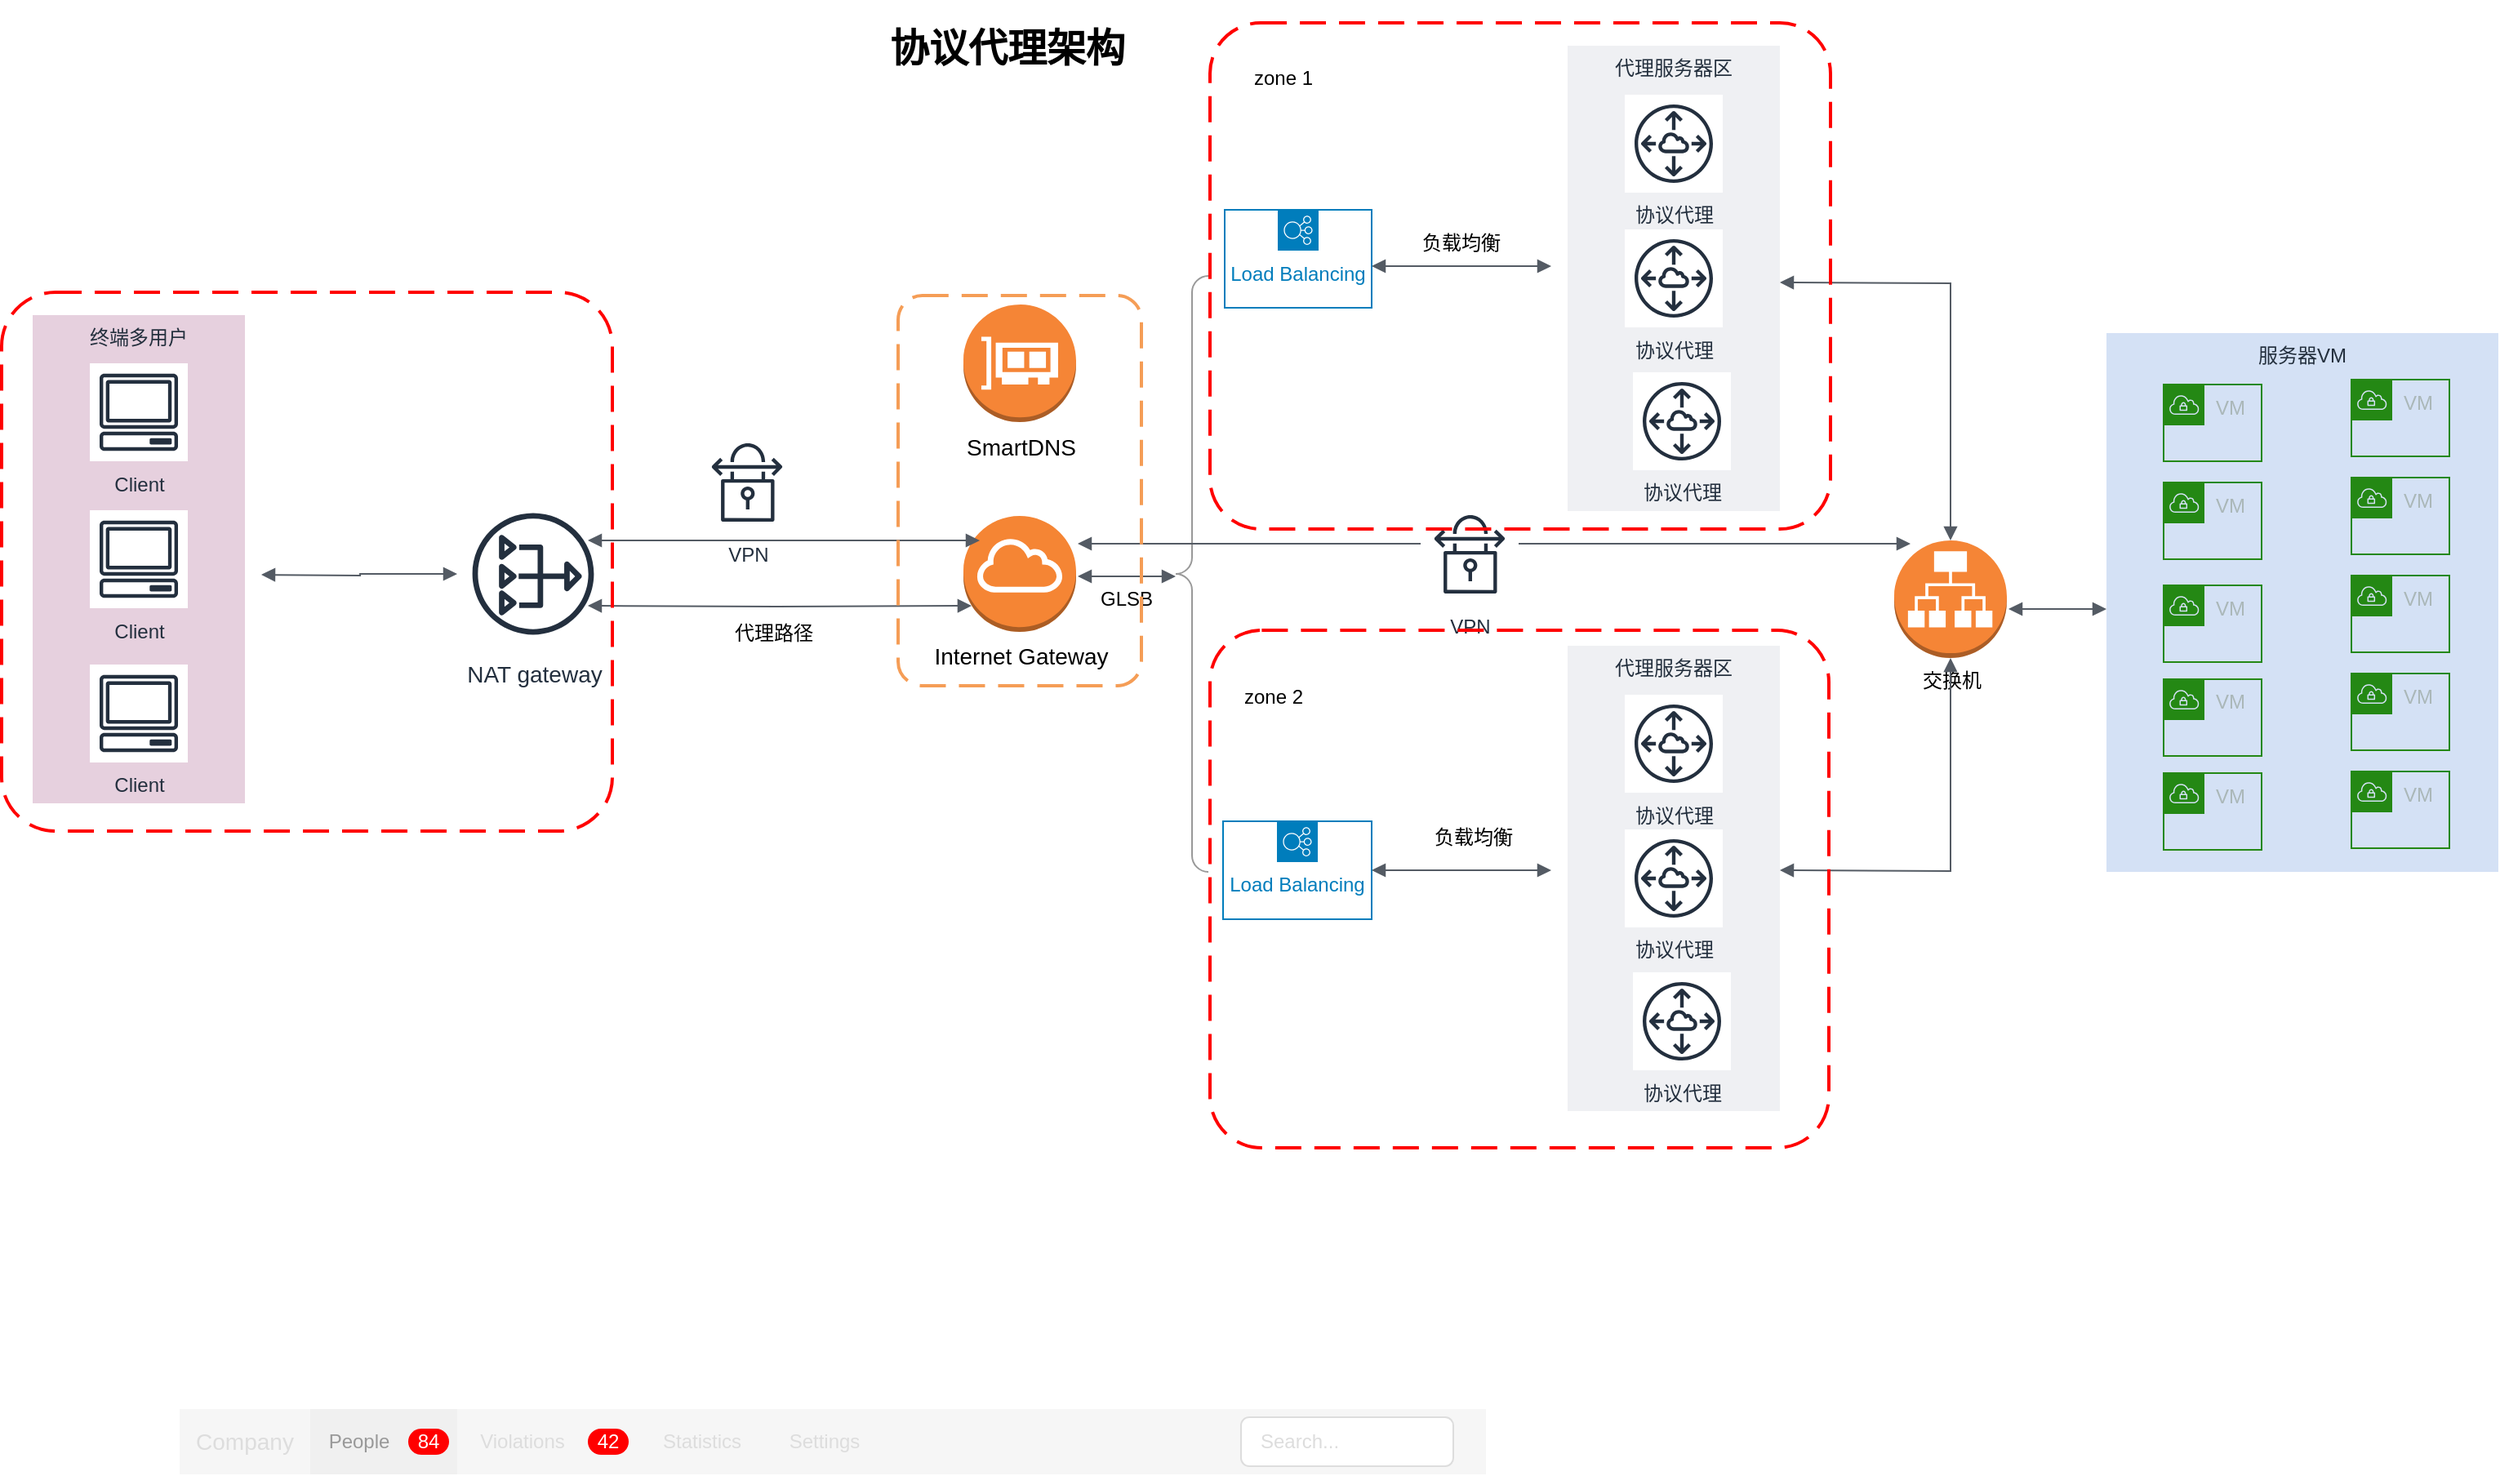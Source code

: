 <mxfile version="10.7.7" type="github"><diagram id="v2xah0UKLATBoCqVRAV9" name="Page-1"><mxGraphModel dx="2274" dy="795" grid="0" gridSize="10" guides="1" tooltips="1" connect="1" arrows="1" fold="1" page="0" pageScale="1" pageWidth="827" pageHeight="1169" math="0" shadow="0"><root><mxCell id="0"/><mxCell id="1" parent="0"/><mxCell id="vIUbXGy4DG-aW-9Jf2vl-86" value="服务器VM" style="fillColor=#D4E1F5;strokeColor=none;dashed=0;verticalAlign=top;fontStyle=0;fontColor=#232F3D;" parent="1" vertex="1"><mxGeometry x="1250" y="431" width="240" height="330" as="geometry"/></mxCell><mxCell id="vIUbXGy4DG-aW-9Jf2vl-73" value="终端多用户" style="fillColor=#E6D0DE;strokeColor=none;dashed=0;verticalAlign=top;fontStyle=0;fontColor=#232F3D;" parent="1" vertex="1"><mxGeometry x="-20" y="420" width="130" height="299" as="geometry"/></mxCell><mxCell id="vIUbXGy4DG-aW-9Jf2vl-11" value="Load Balancing" style="outlineConnect=0;gradientColor=none;html=1;whiteSpace=wrap;fontSize=12;fontStyle=0;shape=mxgraph.aws4.groupCenter;grIcon=mxgraph.aws4.group_elastic_load_balancing;grStroke=1;strokeColor=#007DBC;fillColor=none;verticalAlign=top;align=center;fontColor=#007DBC;dashed=0;spacingTop=25;" parent="1" vertex="1"><mxGeometry x="710" y="355.5" width="90" height="60" as="geometry"/></mxCell><mxCell id="vIUbXGy4DG-aW-9Jf2vl-12" value="Load Balancing" style="outlineConnect=0;gradientColor=none;html=1;whiteSpace=wrap;fontSize=12;fontStyle=0;shape=mxgraph.aws4.groupCenter;grIcon=mxgraph.aws4.group_elastic_load_balancing;grStroke=1;strokeColor=#007DBC;fillColor=none;verticalAlign=top;align=center;fontColor=#007DBC;dashed=0;spacingTop=25;" parent="1" vertex="1"><mxGeometry x="709" y="730" width="91" height="60" as="geometry"/></mxCell><mxCell id="vIUbXGy4DG-aW-9Jf2vl-26" value="" style="html=1;shadow=0;dashed=0;shape=mxgraph.bootstrap.rect;fillColor=#f6f6f6;strokeColor=none;whiteSpace=wrap;" parent="1" vertex="1"><mxGeometry x="70" y="1090" width="800" height="40" as="geometry"/></mxCell><mxCell id="vIUbXGy4DG-aW-9Jf2vl-27" value="Company" style="html=1;shadow=0;dashed=0;fillColor=none;strokeColor=none;shape=mxgraph.bootstrap.rect;fontColor=#dddddd;fontSize=14;whiteSpace=wrap;" parent="vIUbXGy4DG-aW-9Jf2vl-26" vertex="1"><mxGeometry width="80" height="40" as="geometry"/></mxCell><mxCell id="vIUbXGy4DG-aW-9Jf2vl-28" value="People" style="html=1;shadow=0;dashed=0;shape=mxgraph.bootstrap.rect;fillColor=#f0f0f0;strokeColor=none;fontColor=#999999;spacingRight=30;whiteSpace=wrap;" parent="vIUbXGy4DG-aW-9Jf2vl-26" vertex="1"><mxGeometry x="80" width="90" height="40" as="geometry"/></mxCell><mxCell id="vIUbXGy4DG-aW-9Jf2vl-29" value="84" style="html=1;shadow=0;dashed=0;shape=mxgraph.bootstrap.rrect;rSize=8;fillColor=#ff0000;strokeColor=none;fontColor=#ffffff;whiteSpace=wrap;" parent="vIUbXGy4DG-aW-9Jf2vl-28" vertex="1"><mxGeometry x="1" y="0.5" width="25" height="16" relative="1" as="geometry"><mxPoint x="-30" y="-8" as="offset"/></mxGeometry></mxCell><mxCell id="vIUbXGy4DG-aW-9Jf2vl-30" value="Violations" style="html=1;shadow=0;dashed=0;fillColor=none;strokeColor=none;shape=mxgraph.bootstrap.rect;fontColor=#dddddd;spacingRight=30;whiteSpace=wrap;" parent="vIUbXGy4DG-aW-9Jf2vl-26" vertex="1"><mxGeometry x="170" width="110" height="40" as="geometry"/></mxCell><mxCell id="vIUbXGy4DG-aW-9Jf2vl-31" value="42" style="html=1;shadow=0;dashed=0;shape=mxgraph.bootstrap.rrect;rSize=8;fillColor=#ff0000;strokeColor=none;fontColor=#ffffff;whiteSpace=wrap;" parent="vIUbXGy4DG-aW-9Jf2vl-30" vertex="1"><mxGeometry x="1" y="0.5" width="25" height="16" relative="1" as="geometry"><mxPoint x="-30" y="-8" as="offset"/></mxGeometry></mxCell><mxCell id="vIUbXGy4DG-aW-9Jf2vl-32" value="Statistics" style="html=1;shadow=0;dashed=0;fillColor=none;strokeColor=none;shape=mxgraph.bootstrap.rect;fontColor=#dddddd;whiteSpace=wrap;" parent="vIUbXGy4DG-aW-9Jf2vl-26" vertex="1"><mxGeometry x="280" width="80" height="40" as="geometry"/></mxCell><mxCell id="vIUbXGy4DG-aW-9Jf2vl-33" value="Settings" style="html=1;shadow=0;dashed=0;fillColor=none;strokeColor=none;shape=mxgraph.bootstrap.rect;fontColor=#dddddd;whiteSpace=wrap;" parent="vIUbXGy4DG-aW-9Jf2vl-26" vertex="1"><mxGeometry x="360" width="70" height="40" as="geometry"/></mxCell><mxCell id="vIUbXGy4DG-aW-9Jf2vl-34" value="Search..." style="html=1;shadow=0;dashed=0;shape=mxgraph.bootstrap.rrect;rSize=5;fillColor=#ffffff;strokeColor=#dddddd;fontColor=#dddddd;align=left;spacingLeft=10;whiteSpace=wrap;" parent="vIUbXGy4DG-aW-9Jf2vl-26" vertex="1"><mxGeometry x="650" y="5" width="130" height="30" as="geometry"/></mxCell><mxCell id="vIUbXGy4DG-aW-9Jf2vl-38" value="" style="labelPosition=right;align=left;strokeWidth=1;shape=mxgraph.mockup.markup.curlyBrace;html=1;shadow=0;dashed=0;strokeColor=#999999;direction=north;" parent="1" vertex="1"><mxGeometry x="680" y="396" width="20" height="365" as="geometry"/></mxCell><mxCell id="vIUbXGy4DG-aW-9Jf2vl-39" value="GLSB" style="text;html=1;strokeColor=none;fillColor=none;align=center;verticalAlign=middle;whiteSpace=wrap;rounded=0;" parent="1" vertex="1"><mxGeometry x="620" y="584" width="60" height="20" as="geometry"/></mxCell><mxCell id="vIUbXGy4DG-aW-9Jf2vl-42" value="&lt;font style=&quot;font-size: 14px&quot;&gt;Internet Gateway&lt;/font&gt;" style="outlineConnect=0;dashed=0;verticalLabelPosition=bottom;verticalAlign=top;align=center;html=1;shape=mxgraph.aws3.internet_gateway;fillColor=#F58534;gradientColor=none;" parent="1" vertex="1"><mxGeometry x="550" y="543" width="69" height="71" as="geometry"/></mxCell><mxCell id="vIUbXGy4DG-aW-9Jf2vl-45" value="Client" style="outlineConnect=0;fontColor=#232F3E;gradientColor=none;strokeColor=#232F3E;fillColor=#ffffff;dashed=0;verticalLabelPosition=bottom;verticalAlign=top;align=center;html=1;fontSize=12;fontStyle=0;aspect=fixed;shape=mxgraph.aws4.resourceIcon;resIcon=mxgraph.aws4.client;" parent="1" vertex="1"><mxGeometry x="15" y="449.5" width="60" height="60" as="geometry"/></mxCell><mxCell id="vIUbXGy4DG-aW-9Jf2vl-47" value="VPN&lt;br&gt;" style="outlineConnect=0;fontColor=#232F3E;gradientColor=none;strokeColor=#232F3E;fillColor=#ffffff;dashed=0;verticalLabelPosition=bottom;verticalAlign=top;align=center;html=1;fontSize=12;fontStyle=0;aspect=fixed;shape=mxgraph.aws4.resourceIcon;resIcon=mxgraph.aws4.vpn_connection;" parent="1" vertex="1"><mxGeometry x="387.5" y="492.5" width="60" height="60" as="geometry"/></mxCell><mxCell id="vIUbXGy4DG-aW-9Jf2vl-48" value="&lt;font style=&quot;font-size: 14px&quot;&gt;NAT gateway&lt;/font&gt;" style="outlineConnect=0;fontColor=#232F3E;gradientColor=none;strokeColor=#232F3E;fillColor=#ffffff;dashed=0;verticalLabelPosition=bottom;verticalAlign=top;align=center;html=1;fontSize=12;fontStyle=0;aspect=fixed;shape=mxgraph.aws4.resourceIcon;resIcon=mxgraph.aws4.nat_gateway;" parent="1" vertex="1"><mxGeometry x="240" y="532" width="93" height="93" as="geometry"/></mxCell><mxCell id="vIUbXGy4DG-aW-9Jf2vl-50" value="Client" style="outlineConnect=0;fontColor=#232F3E;gradientColor=none;strokeColor=#232F3E;fillColor=#ffffff;dashed=0;verticalLabelPosition=bottom;verticalAlign=top;align=center;html=1;fontSize=12;fontStyle=0;aspect=fixed;shape=mxgraph.aws4.resourceIcon;resIcon=mxgraph.aws4.client;" parent="1" vertex="1"><mxGeometry x="15" y="539.5" width="60" height="60" as="geometry"/></mxCell><mxCell id="vIUbXGy4DG-aW-9Jf2vl-51" value="Client" style="outlineConnect=0;fontColor=#232F3E;gradientColor=none;strokeColor=#232F3E;fillColor=#ffffff;dashed=0;verticalLabelPosition=bottom;verticalAlign=top;align=center;html=1;fontSize=12;fontStyle=0;aspect=fixed;shape=mxgraph.aws4.resourceIcon;resIcon=mxgraph.aws4.client;" parent="1" vertex="1"><mxGeometry x="15" y="634" width="60" height="60" as="geometry"/></mxCell><mxCell id="vIUbXGy4DG-aW-9Jf2vl-67" value="代理服务器区" style="fillColor=#EFF0F3;strokeColor=none;dashed=0;verticalAlign=top;fontStyle=0;fontColor=#232F3D;" parent="1" vertex="1"><mxGeometry x="920" y="622.5" width="130" height="285" as="geometry"/></mxCell><mxCell id="vIUbXGy4DG-aW-9Jf2vl-68" value="协议代理&lt;br&gt;" style="outlineConnect=0;fontColor=#232F3E;gradientColor=none;strokeColor=#232F3E;fillColor=#ffffff;dashed=0;verticalLabelPosition=bottom;verticalAlign=top;align=center;html=1;fontSize=12;fontStyle=0;aspect=fixed;shape=mxgraph.aws4.resourceIcon;resIcon=mxgraph.aws4.peering;" parent="1" vertex="1"><mxGeometry x="955" y="652.5" width="60" height="60" as="geometry"/></mxCell><mxCell id="vIUbXGy4DG-aW-9Jf2vl-69" value="协议代理&lt;br&gt;" style="outlineConnect=0;fontColor=#232F3E;gradientColor=none;strokeColor=#232F3E;fillColor=#ffffff;dashed=0;verticalLabelPosition=bottom;verticalAlign=top;align=center;html=1;fontSize=12;fontStyle=0;aspect=fixed;shape=mxgraph.aws4.resourceIcon;resIcon=mxgraph.aws4.peering;" parent="1" vertex="1"><mxGeometry x="960" y="822.5" width="60" height="60" as="geometry"/></mxCell><mxCell id="vIUbXGy4DG-aW-9Jf2vl-70" value="协议代理&lt;br&gt;" style="outlineConnect=0;fontColor=#232F3E;gradientColor=none;strokeColor=#232F3E;fillColor=#ffffff;dashed=0;verticalLabelPosition=bottom;verticalAlign=top;align=center;html=1;fontSize=12;fontStyle=0;aspect=fixed;shape=mxgraph.aws4.resourceIcon;resIcon=mxgraph.aws4.peering;" parent="1" vertex="1"><mxGeometry x="955" y="735" width="60" height="60" as="geometry"/></mxCell><mxCell id="vIUbXGy4DG-aW-9Jf2vl-72" value="" style="edgeStyle=orthogonalEdgeStyle;html=1;endArrow=block;elbow=vertical;startArrow=block;startFill=1;endFill=1;strokeColor=#545B64;rounded=0;" parent="1" edge="1"><mxGeometry width="100" relative="1" as="geometry"><mxPoint x="320" y="558" as="sourcePoint"/><mxPoint x="560" y="558" as="targetPoint"/></mxGeometry></mxCell><mxCell id="vIUbXGy4DG-aW-9Jf2vl-77" value="" style="edgeStyle=orthogonalEdgeStyle;html=1;endArrow=block;elbow=vertical;startArrow=block;startFill=1;endFill=1;strokeColor=#545B64;rounded=0;" parent="1" target="vIUbXGy4DG-aW-9Jf2vl-48" edge="1"><mxGeometry width="100" relative="1" as="geometry"><mxPoint x="120" y="579" as="sourcePoint"/><mxPoint x="130" y="570" as="targetPoint"/></mxGeometry></mxCell><mxCell id="vIUbXGy4DG-aW-9Jf2vl-78" value="" style="edgeStyle=orthogonalEdgeStyle;html=1;endArrow=block;elbow=vertical;startArrow=block;startFill=1;endFill=1;strokeColor=#545B64;rounded=0;entryX=0.072;entryY=0.775;entryDx=0;entryDy=0;entryPerimeter=0;" parent="1" target="vIUbXGy4DG-aW-9Jf2vl-42" edge="1"><mxGeometry width="100" relative="1" as="geometry"><mxPoint x="320" y="598" as="sourcePoint"/><mxPoint x="350" y="600" as="targetPoint"/></mxGeometry></mxCell><mxCell id="vIUbXGy4DG-aW-9Jf2vl-87" value="VM" style="points=[[0,0],[0.25,0],[0.5,0],[0.75,0],[1,0],[1,0.25],[1,0.5],[1,0.75],[1,1],[0.75,1],[0.5,1],[0.25,1],[0,1],[0,0.75],[0,0.5],[0,0.25]];outlineConnect=0;gradientColor=none;html=1;whiteSpace=wrap;fontSize=12;fontStyle=0;shape=mxgraph.aws4.group;grIcon=mxgraph.aws4.group_vpc;strokeColor=#248814;fillColor=none;verticalAlign=top;align=left;spacingLeft=30;fontColor=#AAB7B8;dashed=0;" parent="1" vertex="1"><mxGeometry x="1285" y="462.5" width="60" height="47" as="geometry"/></mxCell><mxCell id="vIUbXGy4DG-aW-9Jf2vl-88" value="VM" style="points=[[0,0],[0.25,0],[0.5,0],[0.75,0],[1,0],[1,0.25],[1,0.5],[1,0.75],[1,1],[0.75,1],[0.5,1],[0.25,1],[0,1],[0,0.75],[0,0.5],[0,0.25]];outlineConnect=0;gradientColor=none;html=1;whiteSpace=wrap;fontSize=12;fontStyle=0;shape=mxgraph.aws4.group;grIcon=mxgraph.aws4.group_vpc;strokeColor=#248814;fillColor=none;verticalAlign=top;align=left;spacingLeft=30;fontColor=#AAB7B8;dashed=0;" parent="1" vertex="1"><mxGeometry x="1285" y="522.5" width="60" height="47" as="geometry"/></mxCell><mxCell id="vIUbXGy4DG-aW-9Jf2vl-89" value="VM" style="points=[[0,0],[0.25,0],[0.5,0],[0.75,0],[1,0],[1,0.25],[1,0.5],[1,0.75],[1,1],[0.75,1],[0.5,1],[0.25,1],[0,1],[0,0.75],[0,0.5],[0,0.25]];outlineConnect=0;gradientColor=none;html=1;whiteSpace=wrap;fontSize=12;fontStyle=0;shape=mxgraph.aws4.group;grIcon=mxgraph.aws4.group_vpc;strokeColor=#248814;fillColor=none;verticalAlign=top;align=left;spacingLeft=30;fontColor=#AAB7B8;dashed=0;" parent="1" vertex="1"><mxGeometry x="1285" y="585.5" width="60" height="47" as="geometry"/></mxCell><mxCell id="vIUbXGy4DG-aW-9Jf2vl-90" value="VM" style="points=[[0,0],[0.25,0],[0.5,0],[0.75,0],[1,0],[1,0.25],[1,0.5],[1,0.75],[1,1],[0.75,1],[0.5,1],[0.25,1],[0,1],[0,0.75],[0,0.5],[0,0.25]];outlineConnect=0;gradientColor=none;html=1;whiteSpace=wrap;fontSize=12;fontStyle=0;shape=mxgraph.aws4.group;grIcon=mxgraph.aws4.group_vpc;strokeColor=#248814;fillColor=none;verticalAlign=top;align=left;spacingLeft=30;fontColor=#AAB7B8;dashed=0;" parent="1" vertex="1"><mxGeometry x="1285" y="643" width="60" height="47" as="geometry"/></mxCell><mxCell id="vIUbXGy4DG-aW-9Jf2vl-91" value="VM" style="points=[[0,0],[0.25,0],[0.5,0],[0.75,0],[1,0],[1,0.25],[1,0.5],[1,0.75],[1,1],[0.75,1],[0.5,1],[0.25,1],[0,1],[0,0.75],[0,0.5],[0,0.25]];outlineConnect=0;gradientColor=none;html=1;whiteSpace=wrap;fontSize=12;fontStyle=0;shape=mxgraph.aws4.group;grIcon=mxgraph.aws4.group_vpc;strokeColor=#248814;fillColor=none;verticalAlign=top;align=left;spacingLeft=30;fontColor=#AAB7B8;dashed=0;" parent="1" vertex="1"><mxGeometry x="1285" y="700.5" width="60" height="47" as="geometry"/></mxCell><mxCell id="vIUbXGy4DG-aW-9Jf2vl-98" value="代理服务器区" style="fillColor=#EFF0F3;strokeColor=none;dashed=0;verticalAlign=top;fontStyle=0;fontColor=#232F3D;" parent="1" vertex="1"><mxGeometry x="920" y="255" width="130" height="285" as="geometry"/></mxCell><mxCell id="vIUbXGy4DG-aW-9Jf2vl-99" value="协议代理&lt;br&gt;" style="outlineConnect=0;fontColor=#232F3E;gradientColor=none;strokeColor=#232F3E;fillColor=#ffffff;dashed=0;verticalLabelPosition=bottom;verticalAlign=top;align=center;html=1;fontSize=12;fontStyle=0;aspect=fixed;shape=mxgraph.aws4.resourceIcon;resIcon=mxgraph.aws4.peering;" parent="1" vertex="1"><mxGeometry x="955" y="285" width="60" height="60" as="geometry"/></mxCell><mxCell id="vIUbXGy4DG-aW-9Jf2vl-100" value="协议代理&lt;br&gt;" style="outlineConnect=0;fontColor=#232F3E;gradientColor=none;strokeColor=#232F3E;fillColor=#ffffff;dashed=0;verticalLabelPosition=bottom;verticalAlign=top;align=center;html=1;fontSize=12;fontStyle=0;aspect=fixed;shape=mxgraph.aws4.resourceIcon;resIcon=mxgraph.aws4.peering;" parent="1" vertex="1"><mxGeometry x="960" y="455" width="60" height="60" as="geometry"/></mxCell><mxCell id="vIUbXGy4DG-aW-9Jf2vl-101" value="协议代理&lt;br&gt;" style="outlineConnect=0;fontColor=#232F3E;gradientColor=none;strokeColor=#232F3E;fillColor=#ffffff;dashed=0;verticalLabelPosition=bottom;verticalAlign=top;align=center;html=1;fontSize=12;fontStyle=0;aspect=fixed;shape=mxgraph.aws4.resourceIcon;resIcon=mxgraph.aws4.peering;" parent="1" vertex="1"><mxGeometry x="955" y="367.5" width="60" height="60" as="geometry"/></mxCell><mxCell id="vIUbXGy4DG-aW-9Jf2vl-102" value="交换机" style="outlineConnect=0;dashed=0;verticalLabelPosition=bottom;verticalAlign=top;align=center;html=1;shape=mxgraph.aws3.application_load_balancer;fillColor=#F58536;gradientColor=none;" parent="1" vertex="1"><mxGeometry x="1120" y="558" width="69" height="72" as="geometry"/></mxCell><mxCell id="vIUbXGy4DG-aW-9Jf2vl-104" value="VM" style="points=[[0,0],[0.25,0],[0.5,0],[0.75,0],[1,0],[1,0.25],[1,0.5],[1,0.75],[1,1],[0.75,1],[0.5,1],[0.25,1],[0,1],[0,0.75],[0,0.5],[0,0.25]];outlineConnect=0;gradientColor=none;html=1;whiteSpace=wrap;fontSize=12;fontStyle=0;shape=mxgraph.aws4.group;grIcon=mxgraph.aws4.group_vpc;strokeColor=#248814;fillColor=none;verticalAlign=top;align=left;spacingLeft=30;fontColor=#AAB7B8;dashed=0;" parent="1" vertex="1"><mxGeometry x="1400" y="459.5" width="60" height="47" as="geometry"/></mxCell><mxCell id="vIUbXGy4DG-aW-9Jf2vl-105" value="VM" style="points=[[0,0],[0.25,0],[0.5,0],[0.75,0],[1,0],[1,0.25],[1,0.5],[1,0.75],[1,1],[0.75,1],[0.5,1],[0.25,1],[0,1],[0,0.75],[0,0.5],[0,0.25]];outlineConnect=0;gradientColor=none;html=1;whiteSpace=wrap;fontSize=12;fontStyle=0;shape=mxgraph.aws4.group;grIcon=mxgraph.aws4.group_vpc;strokeColor=#248814;fillColor=none;verticalAlign=top;align=left;spacingLeft=30;fontColor=#AAB7B8;dashed=0;" parent="1" vertex="1"><mxGeometry x="1400" y="519.5" width="60" height="47" as="geometry"/></mxCell><mxCell id="vIUbXGy4DG-aW-9Jf2vl-106" value="VM" style="points=[[0,0],[0.25,0],[0.5,0],[0.75,0],[1,0],[1,0.25],[1,0.5],[1,0.75],[1,1],[0.75,1],[0.5,1],[0.25,1],[0,1],[0,0.75],[0,0.5],[0,0.25]];outlineConnect=0;gradientColor=none;html=1;whiteSpace=wrap;fontSize=12;fontStyle=0;shape=mxgraph.aws4.group;grIcon=mxgraph.aws4.group_vpc;strokeColor=#248814;fillColor=none;verticalAlign=top;align=left;spacingLeft=30;fontColor=#AAB7B8;dashed=0;" parent="1" vertex="1"><mxGeometry x="1400" y="579.5" width="60" height="47" as="geometry"/></mxCell><mxCell id="vIUbXGy4DG-aW-9Jf2vl-107" value="VM" style="points=[[0,0],[0.25,0],[0.5,0],[0.75,0],[1,0],[1,0.25],[1,0.5],[1,0.75],[1,1],[0.75,1],[0.5,1],[0.25,1],[0,1],[0,0.75],[0,0.5],[0,0.25]];outlineConnect=0;gradientColor=none;html=1;whiteSpace=wrap;fontSize=12;fontStyle=0;shape=mxgraph.aws4.group;grIcon=mxgraph.aws4.group_vpc;strokeColor=#248814;fillColor=none;verticalAlign=top;align=left;spacingLeft=30;fontColor=#AAB7B8;dashed=0;" parent="1" vertex="1"><mxGeometry x="1400" y="639.5" width="60" height="47" as="geometry"/></mxCell><mxCell id="vIUbXGy4DG-aW-9Jf2vl-108" value="VM" style="points=[[0,0],[0.25,0],[0.5,0],[0.75,0],[1,0],[1,0.25],[1,0.5],[1,0.75],[1,1],[0.75,1],[0.5,1],[0.25,1],[0,1],[0,0.75],[0,0.5],[0,0.25]];outlineConnect=0;gradientColor=none;html=1;whiteSpace=wrap;fontSize=12;fontStyle=0;shape=mxgraph.aws4.group;grIcon=mxgraph.aws4.group_vpc;strokeColor=#248814;fillColor=none;verticalAlign=top;align=left;spacingLeft=30;fontColor=#AAB7B8;dashed=0;" parent="1" vertex="1"><mxGeometry x="1400" y="699.5" width="60" height="47" as="geometry"/></mxCell><mxCell id="vIUbXGy4DG-aW-9Jf2vl-112" value="" style="edgeStyle=orthogonalEdgeStyle;html=1;endArrow=block;elbow=vertical;startArrow=block;startFill=1;endFill=1;strokeColor=#545B64;rounded=0;" parent="1" edge="1"><mxGeometry width="100" relative="1" as="geometry"><mxPoint x="620" y="560" as="sourcePoint"/><mxPoint x="1130" y="560" as="targetPoint"/></mxGeometry></mxCell><mxCell id="vIUbXGy4DG-aW-9Jf2vl-113" value="VPN&lt;br&gt;" style="outlineConnect=0;fontColor=#232F3E;gradientColor=none;strokeColor=#232F3E;fillColor=#ffffff;dashed=0;verticalLabelPosition=bottom;verticalAlign=top;align=center;html=1;fontSize=12;fontStyle=0;aspect=fixed;shape=mxgraph.aws4.resourceIcon;resIcon=mxgraph.aws4.vpn_connection;" parent="1" vertex="1"><mxGeometry x="830" y="536.5" width="60" height="60" as="geometry"/></mxCell><mxCell id="vIUbXGy4DG-aW-9Jf2vl-117" value="" style="edgeStyle=orthogonalEdgeStyle;html=1;endArrow=block;elbow=vertical;startArrow=block;startFill=1;endFill=1;strokeColor=#545B64;rounded=0;" parent="1" edge="1"><mxGeometry width="100" relative="1" as="geometry"><mxPoint x="1190" y="600" as="sourcePoint"/><mxPoint x="1250" y="600" as="targetPoint"/></mxGeometry></mxCell><mxCell id="vIUbXGy4DG-aW-9Jf2vl-119" value="" style="edgeStyle=orthogonalEdgeStyle;html=1;endArrow=block;elbow=vertical;startArrow=block;startFill=1;endFill=1;strokeColor=#545B64;rounded=0;" parent="1" edge="1"><mxGeometry width="100" relative="1" as="geometry"><mxPoint x="620" y="580" as="sourcePoint"/><mxPoint x="680" y="580" as="targetPoint"/></mxGeometry></mxCell><mxCell id="vIUbXGy4DG-aW-9Jf2vl-121" value="" style="edgeStyle=orthogonalEdgeStyle;html=1;endArrow=block;elbow=vertical;startArrow=block;startFill=1;endFill=1;strokeColor=#545B64;rounded=0;entryX=0.5;entryY=0;entryDx=0;entryDy=0;entryPerimeter=0;" parent="1" target="vIUbXGy4DG-aW-9Jf2vl-102" edge="1"><mxGeometry width="100" relative="1" as="geometry"><mxPoint x="1050" y="400" as="sourcePoint"/><mxPoint x="1150" y="400" as="targetPoint"/></mxGeometry></mxCell><mxCell id="vIUbXGy4DG-aW-9Jf2vl-122" value="" style="edgeStyle=orthogonalEdgeStyle;html=1;endArrow=block;elbow=vertical;startArrow=block;startFill=1;endFill=1;strokeColor=#545B64;rounded=0;entryX=0.5;entryY=1;entryDx=0;entryDy=0;entryPerimeter=0;" parent="1" target="vIUbXGy4DG-aW-9Jf2vl-102" edge="1"><mxGeometry width="100" relative="1" as="geometry"><mxPoint x="1050" y="760" as="sourcePoint"/><mxPoint x="1150" y="760" as="targetPoint"/></mxGeometry></mxCell><mxCell id="vIUbXGy4DG-aW-9Jf2vl-123" value="" style="edgeStyle=orthogonalEdgeStyle;html=1;endArrow=block;elbow=vertical;startArrow=block;startFill=1;endFill=1;strokeColor=#545B64;rounded=0;" parent="1" edge="1"><mxGeometry width="100" relative="1" as="geometry"><mxPoint x="800" y="390" as="sourcePoint"/><mxPoint x="910" y="390" as="targetPoint"/></mxGeometry></mxCell><mxCell id="vIUbXGy4DG-aW-9Jf2vl-124" value="" style="edgeStyle=orthogonalEdgeStyle;html=1;endArrow=block;elbow=vertical;startArrow=block;startFill=1;endFill=1;strokeColor=#545B64;rounded=0;" parent="1" edge="1"><mxGeometry width="100" relative="1" as="geometry"><mxPoint x="800" y="760" as="sourcePoint"/><mxPoint x="910" y="760" as="targetPoint"/></mxGeometry></mxCell><mxCell id="vIUbXGy4DG-aW-9Jf2vl-125" value="&lt;font style=&quot;font-size: 14px&quot;&gt;SmartDNS&lt;/font&gt;" style="outlineConnect=0;dashed=0;verticalLabelPosition=bottom;verticalAlign=top;align=center;html=1;shape=mxgraph.aws3.elastic_network_interface;fillColor=#F58536;gradientColor=none;" parent="1" vertex="1"><mxGeometry x="550" y="413.5" width="69" height="72" as="geometry"/></mxCell><mxCell id="vIUbXGy4DG-aW-9Jf2vl-129" value="代理路径" style="text;html=1;strokeColor=none;fillColor=none;align=center;verticalAlign=middle;whiteSpace=wrap;rounded=0;" parent="1" vertex="1"><mxGeometry x="398" y="605" width="72" height="20" as="geometry"/></mxCell><mxCell id="vIUbXGy4DG-aW-9Jf2vl-131" value="" style="rounded=1;arcSize=10;dashed=1;strokeColor=#ff0000;fillColor=none;gradientColor=none;dashPattern=8 4;strokeWidth=2;" parent="1" vertex="1"><mxGeometry x="701" y="241" width="380" height="310" as="geometry"/></mxCell><mxCell id="vIUbXGy4DG-aW-9Jf2vl-132" value="" style="rounded=1;arcSize=10;dashed=1;strokeColor=#ff0000;fillColor=none;gradientColor=none;dashPattern=8 4;strokeWidth=2;" parent="1" vertex="1"><mxGeometry x="701" y="613" width="379" height="317" as="geometry"/></mxCell><mxCell id="vIUbXGy4DG-aW-9Jf2vl-134" value="负载均衡" style="text;html=1;strokeColor=none;fillColor=none;align=center;verticalAlign=middle;whiteSpace=wrap;rounded=0;" parent="1" vertex="1"><mxGeometry x="830" y="366" width="50" height="20" as="geometry"/></mxCell><mxCell id="vIUbXGy4DG-aW-9Jf2vl-135" value="负载均衡" style="text;html=1;strokeColor=none;fillColor=none;align=center;verticalAlign=middle;whiteSpace=wrap;rounded=0;" parent="1" vertex="1"><mxGeometry x="835" y="730" width="55" height="20" as="geometry"/></mxCell><mxCell id="vIUbXGy4DG-aW-9Jf2vl-136" value="&lt;h1&gt;协议代理架构&lt;/h1&gt;&lt;p&gt;&lt;br&gt;&lt;/p&gt;" style="text;html=1;strokeColor=none;fillColor=none;spacing=5;spacingTop=-20;whiteSpace=wrap;overflow=hidden;rounded=0;" parent="1" vertex="1"><mxGeometry x="500" y="237" width="246" height="78" as="geometry"/></mxCell><mxCell id="vIUbXGy4DG-aW-9Jf2vl-140" value="zone 1" style="text;html=1;strokeColor=none;fillColor=none;align=center;verticalAlign=middle;whiteSpace=wrap;rounded=0;" parent="1" vertex="1"><mxGeometry x="726" y="265" width="40" height="20" as="geometry"/></mxCell><mxCell id="vIUbXGy4DG-aW-9Jf2vl-141" value="zone 2" style="text;html=1;strokeColor=none;fillColor=none;align=center;verticalAlign=middle;whiteSpace=wrap;rounded=0;" parent="1" vertex="1"><mxGeometry x="720" y="644" width="40" height="20" as="geometry"/></mxCell><mxCell id="vIUbXGy4DG-aW-9Jf2vl-144" value="" style="rounded=1;arcSize=10;dashed=1;strokeColor=#ff0000;fillColor=none;gradientColor=none;dashPattern=8 4;strokeWidth=2;" parent="1" vertex="1"><mxGeometry x="-39" y="406" width="374" height="330" as="geometry"/></mxCell><mxCell id="vIUbXGy4DG-aW-9Jf2vl-148" value="" style="rounded=1;arcSize=10;dashed=1;strokeColor=#F59D56;fillColor=none;gradientColor=none;dashPattern=8 4;strokeWidth=2;" parent="1" vertex="1"><mxGeometry x="510" y="408" width="149" height="239" as="geometry"/></mxCell></root></mxGraphModel></diagram></mxfile>